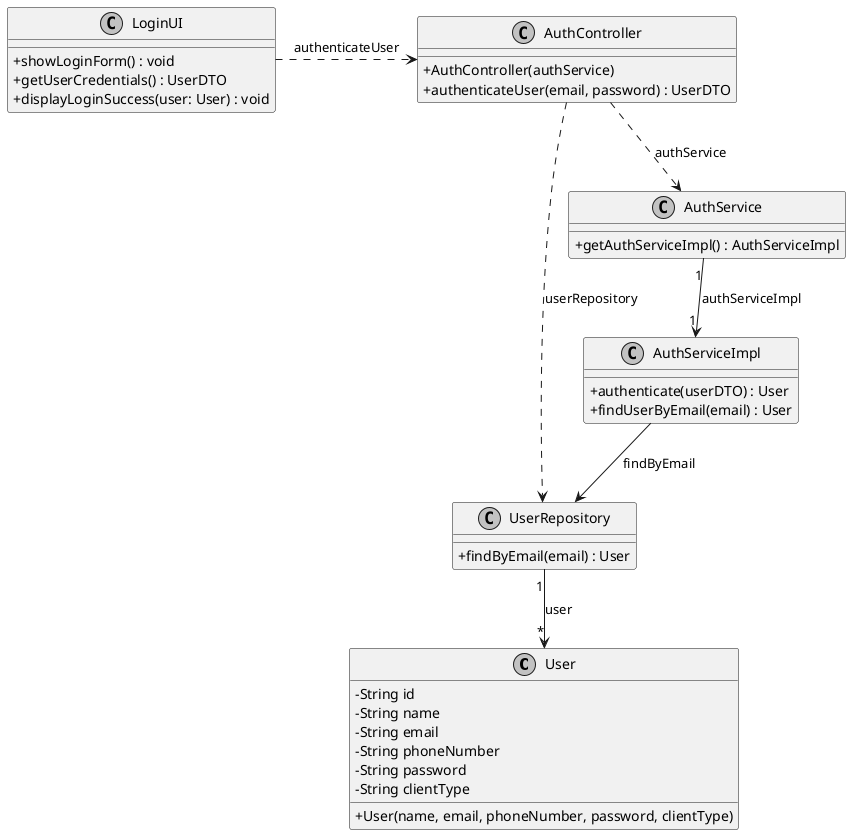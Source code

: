 @startuml
skinparam monochrome true
skinparam packageStyle rectangle
skinparam shadowing false
skinparam linetype polyline
skinparam linetype orto

skinparam classAttributeIconSize 0

class User {
    - String id
    - String name
    - String email
    - String phoneNumber
    - String password
    - String clientType

    + User(name, email, phoneNumber, password, clientType)
}

class UserRepository {
    + findByEmail(email) : User
}

class AuthService {
    + getAuthServiceImpl() : AuthServiceImpl
}

class AuthServiceImpl {
    + authenticate(userDTO) : User
    + findUserByEmail(email) : User
}

class AuthController {
    + AuthController(authService)
    + authenticateUser(email, password) : UserDTO
}

class LoginUI {
    + showLoginForm() : void
    + getUserCredentials() : UserDTO
    + displayLoginSuccess(user: User) : void
}

LoginUI .> AuthController : authenticateUser

AuthController ..> AuthService : authService

AuthService "1" --> "1" AuthServiceImpl : authServiceImpl

AuthController ..> UserRepository : userRepository

UserRepository "1" --> "*" User : user

AuthServiceImpl --> UserRepository : findByEmail
@enduml
